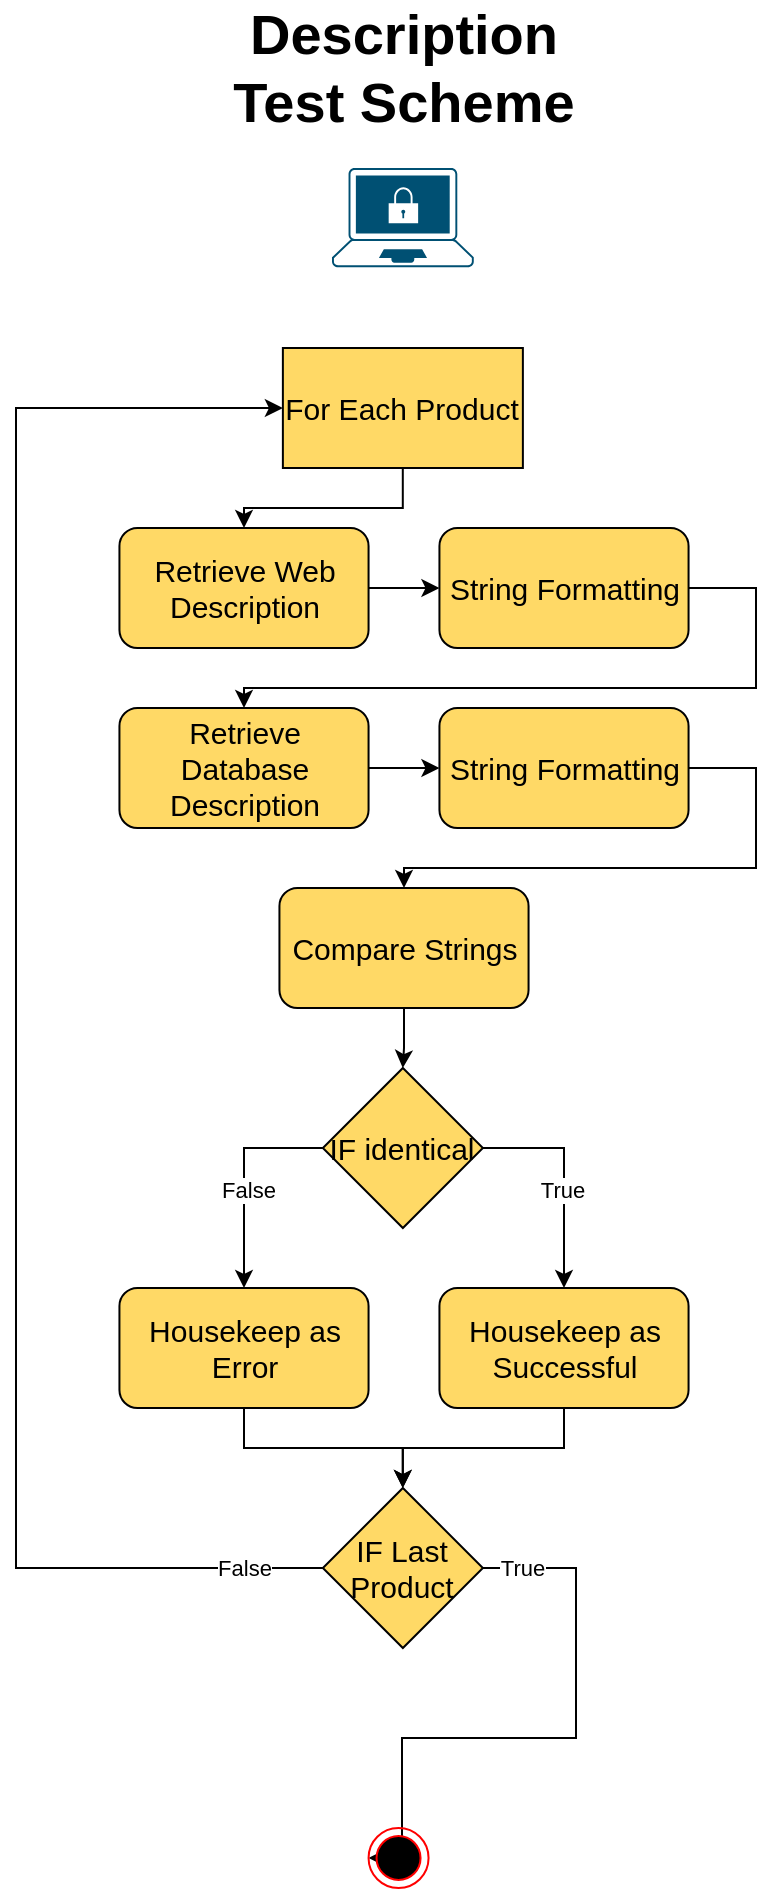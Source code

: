 <mxfile version="24.7.17" pages="2">
  <diagram name="Page-1" id="tDd_P_fbGUM8nw2j38kp">
    <mxGraphModel dx="1434" dy="836" grid="1" gridSize="10" guides="1" tooltips="1" connect="1" arrows="1" fold="1" page="1" pageScale="1" pageWidth="827" pageHeight="1169" math="0" shadow="0">
      <root>
        <mxCell id="0" />
        <mxCell id="1" parent="0" />
        <mxCell id="HUikAa0RxrkE-3Tup64A-1" value="&lt;font size=&quot;1&quot; style=&quot;&quot;&gt;&lt;b style=&quot;font-size: 28px;&quot;&gt;Description Test Scheme&lt;/b&gt;&lt;/font&gt;" style="text;html=1;align=center;verticalAlign=middle;whiteSpace=wrap;rounded=0;" parent="1" vertex="1">
          <mxGeometry x="306" y="60" width="216" height="40" as="geometry" />
        </mxCell>
        <mxCell id="cVJBtghg0CeNjmG-E4HJ-45" value="" style="points=[[0.13,0.02,0],[0.5,0,0],[0.87,0.02,0],[0.885,0.4,0],[0.985,0.985,0],[0.5,1,0],[0.015,0.985,0],[0.115,0.4,0]];verticalLabelPosition=bottom;sketch=0;html=1;verticalAlign=top;aspect=fixed;align=center;pointerEvents=1;shape=mxgraph.cisco19.secure_endpoints;fillColor=#005073;strokeColor=none;labelPosition=center;" vertex="1" parent="1">
          <mxGeometry x="378.0" y="130" width="70.89" height="49.62" as="geometry" />
        </mxCell>
        <mxCell id="NSuJYSi_IksAZ4CVuygX-8" style="edgeStyle=orthogonalEdgeStyle;rounded=0;orthogonalLoop=1;jettySize=auto;html=1;entryX=0;entryY=0.5;entryDx=0;entryDy=0;" edge="1" parent="1" source="cVJBtghg0CeNjmG-E4HJ-46" target="cVJBtghg0CeNjmG-E4HJ-49">
          <mxGeometry relative="1" as="geometry" />
        </mxCell>
        <mxCell id="cVJBtghg0CeNjmG-E4HJ-46" value="&lt;font style=&quot;font-size: 15px;&quot;&gt;Retrieve Web Description&lt;/font&gt;" style="rounded=1;whiteSpace=wrap;html=1;fillColor=#FFD966;movable=1;resizable=1;rotatable=1;deletable=1;editable=1;locked=0;connectable=1;container=0;fontSize=10;" vertex="1" parent="1">
          <mxGeometry x="271.72" y="310" width="124.56" height="60" as="geometry" />
        </mxCell>
        <mxCell id="NSuJYSi_IksAZ4CVuygX-7" style="edgeStyle=orthogonalEdgeStyle;rounded=0;orthogonalLoop=1;jettySize=auto;html=1;" edge="1" parent="1" source="cVJBtghg0CeNjmG-E4HJ-47" target="cVJBtghg0CeNjmG-E4HJ-46">
          <mxGeometry relative="1" as="geometry" />
        </mxCell>
        <mxCell id="cVJBtghg0CeNjmG-E4HJ-47" value="&lt;font style=&quot;font-size: 15px;&quot;&gt;For Each Product&lt;/font&gt;" style="rounded=0;whiteSpace=wrap;html=1;fillColor=#FFD966;" vertex="1" parent="1">
          <mxGeometry x="353.44" y="220" width="120" height="60" as="geometry" />
        </mxCell>
        <mxCell id="NSuJYSi_IksAZ4CVuygX-9" style="edgeStyle=orthogonalEdgeStyle;rounded=0;orthogonalLoop=1;jettySize=auto;html=1;" edge="1" parent="1" source="cVJBtghg0CeNjmG-E4HJ-49" target="cVJBtghg0CeNjmG-E4HJ-50">
          <mxGeometry relative="1" as="geometry">
            <Array as="points">
              <mxPoint x="590" y="340" />
              <mxPoint x="590" y="390" />
              <mxPoint x="334" y="390" />
            </Array>
          </mxGeometry>
        </mxCell>
        <mxCell id="cVJBtghg0CeNjmG-E4HJ-49" value="&lt;span style=&quot;font-size: 15px;&quot;&gt;String Formatting&lt;/span&gt;" style="rounded=1;whiteSpace=wrap;html=1;fillColor=#FFD966;movable=1;resizable=1;rotatable=1;deletable=1;editable=1;locked=0;connectable=1;container=0;fontSize=10;" vertex="1" parent="1">
          <mxGeometry x="431.72" y="310" width="124.56" height="60" as="geometry" />
        </mxCell>
        <mxCell id="NSuJYSi_IksAZ4CVuygX-10" style="edgeStyle=orthogonalEdgeStyle;rounded=0;orthogonalLoop=1;jettySize=auto;html=1;" edge="1" parent="1" source="cVJBtghg0CeNjmG-E4HJ-50" target="cVJBtghg0CeNjmG-E4HJ-51">
          <mxGeometry relative="1" as="geometry" />
        </mxCell>
        <mxCell id="cVJBtghg0CeNjmG-E4HJ-50" value="&lt;span style=&quot;font-size: 15px;&quot;&gt;Retrieve Database Description&lt;/span&gt;" style="rounded=1;whiteSpace=wrap;html=1;fillColor=#FFD966;movable=1;resizable=1;rotatable=1;deletable=1;editable=1;locked=0;connectable=1;container=0;fontSize=10;" vertex="1" parent="1">
          <mxGeometry x="271.72" y="400" width="124.56" height="60" as="geometry" />
        </mxCell>
        <mxCell id="NSuJYSi_IksAZ4CVuygX-11" style="edgeStyle=orthogonalEdgeStyle;rounded=0;orthogonalLoop=1;jettySize=auto;html=1;entryX=0.5;entryY=0;entryDx=0;entryDy=0;" edge="1" parent="1" source="cVJBtghg0CeNjmG-E4HJ-51" target="cVJBtghg0CeNjmG-E4HJ-52">
          <mxGeometry relative="1" as="geometry">
            <Array as="points">
              <mxPoint x="590" y="430" />
              <mxPoint x="590" y="480" />
              <mxPoint x="414" y="480" />
            </Array>
          </mxGeometry>
        </mxCell>
        <mxCell id="cVJBtghg0CeNjmG-E4HJ-51" value="&lt;span style=&quot;font-size: 15px;&quot;&gt;String Formatting&lt;/span&gt;" style="rounded=1;whiteSpace=wrap;html=1;fillColor=#FFD966;movable=1;resizable=1;rotatable=1;deletable=1;editable=1;locked=0;connectable=1;container=0;fontSize=10;" vertex="1" parent="1">
          <mxGeometry x="431.72" y="400" width="124.56" height="60" as="geometry" />
        </mxCell>
        <mxCell id="NSuJYSi_IksAZ4CVuygX-12" style="edgeStyle=orthogonalEdgeStyle;rounded=0;orthogonalLoop=1;jettySize=auto;html=1;" edge="1" parent="1" source="cVJBtghg0CeNjmG-E4HJ-52" target="cVJBtghg0CeNjmG-E4HJ-53">
          <mxGeometry relative="1" as="geometry" />
        </mxCell>
        <mxCell id="cVJBtghg0CeNjmG-E4HJ-52" value="&lt;span style=&quot;font-size: 15px;&quot;&gt;Compare Strings&lt;/span&gt;" style="rounded=1;whiteSpace=wrap;html=1;fillColor=#FFD966;movable=1;resizable=1;rotatable=1;deletable=1;editable=1;locked=0;connectable=1;container=0;fontSize=10;" vertex="1" parent="1">
          <mxGeometry x="351.72" y="490" width="124.56" height="60" as="geometry" />
        </mxCell>
        <mxCell id="cVJBtghg0CeNjmG-E4HJ-55" style="edgeStyle=orthogonalEdgeStyle;rounded=0;orthogonalLoop=1;jettySize=auto;html=1;entryX=0.5;entryY=0;entryDx=0;entryDy=0;" edge="1" parent="1" source="cVJBtghg0CeNjmG-E4HJ-53" target="cVJBtghg0CeNjmG-E4HJ-54">
          <mxGeometry relative="1" as="geometry">
            <Array as="points">
              <mxPoint x="494" y="620" />
            </Array>
          </mxGeometry>
        </mxCell>
        <mxCell id="cVJBtghg0CeNjmG-E4HJ-56" value="True" style="edgeLabel;html=1;align=center;verticalAlign=middle;resizable=0;points=[];" vertex="1" connectable="0" parent="cVJBtghg0CeNjmG-E4HJ-55">
          <mxGeometry x="0.101" y="-1" relative="1" as="geometry">
            <mxPoint as="offset" />
          </mxGeometry>
        </mxCell>
        <mxCell id="cVJBtghg0CeNjmG-E4HJ-58" style="edgeStyle=orthogonalEdgeStyle;rounded=0;orthogonalLoop=1;jettySize=auto;html=1;entryX=0.5;entryY=0;entryDx=0;entryDy=0;" edge="1" parent="1" source="cVJBtghg0CeNjmG-E4HJ-53" target="cVJBtghg0CeNjmG-E4HJ-57">
          <mxGeometry relative="1" as="geometry">
            <Array as="points">
              <mxPoint x="334" y="620" />
            </Array>
          </mxGeometry>
        </mxCell>
        <mxCell id="cVJBtghg0CeNjmG-E4HJ-59" value="False" style="edgeLabel;html=1;align=center;verticalAlign=middle;resizable=0;points=[];" vertex="1" connectable="0" parent="cVJBtghg0CeNjmG-E4HJ-58">
          <mxGeometry x="0.102" y="2" relative="1" as="geometry">
            <mxPoint as="offset" />
          </mxGeometry>
        </mxCell>
        <mxCell id="cVJBtghg0CeNjmG-E4HJ-53" value="&lt;font style=&quot;font-size: 15px;&quot;&gt;IF identical&lt;/font&gt;" style="rhombus;whiteSpace=wrap;html=1;fillColor=#FFD966;" vertex="1" parent="1">
          <mxGeometry x="373.44" y="580" width="80" height="80" as="geometry" />
        </mxCell>
        <mxCell id="NSuJYSi_IksAZ4CVuygX-6" style="edgeStyle=orthogonalEdgeStyle;rounded=0;orthogonalLoop=1;jettySize=auto;html=1;" edge="1" parent="1" source="cVJBtghg0CeNjmG-E4HJ-54" target="cVJBtghg0CeNjmG-E4HJ-60">
          <mxGeometry relative="1" as="geometry" />
        </mxCell>
        <mxCell id="cVJBtghg0CeNjmG-E4HJ-54" value="&lt;span style=&quot;font-size: 15px;&quot;&gt;Housekeep as Successful&lt;/span&gt;" style="rounded=1;whiteSpace=wrap;html=1;fillColor=#FFD966;movable=1;resizable=1;rotatable=1;deletable=1;editable=1;locked=0;connectable=1;container=0;fontSize=10;" vertex="1" parent="1">
          <mxGeometry x="431.72" y="690" width="124.56" height="60" as="geometry" />
        </mxCell>
        <mxCell id="NSuJYSi_IksAZ4CVuygX-5" style="edgeStyle=orthogonalEdgeStyle;rounded=0;orthogonalLoop=1;jettySize=auto;html=1;" edge="1" parent="1" source="cVJBtghg0CeNjmG-E4HJ-57" target="cVJBtghg0CeNjmG-E4HJ-60">
          <mxGeometry relative="1" as="geometry" />
        </mxCell>
        <mxCell id="cVJBtghg0CeNjmG-E4HJ-57" value="&lt;span style=&quot;font-size: 15px;&quot;&gt;Housekeep as Error&lt;/span&gt;" style="rounded=1;whiteSpace=wrap;html=1;fillColor=#FFD966;movable=1;resizable=1;rotatable=1;deletable=1;editable=1;locked=0;connectable=1;container=0;fontSize=10;" vertex="1" parent="1">
          <mxGeometry x="271.72" y="690" width="124.56" height="60" as="geometry" />
        </mxCell>
        <mxCell id="cVJBtghg0CeNjmG-E4HJ-61" style="edgeStyle=orthogonalEdgeStyle;rounded=0;orthogonalLoop=1;jettySize=auto;html=1;entryX=0;entryY=0.5;entryDx=0;entryDy=0;" edge="1" parent="1" source="cVJBtghg0CeNjmG-E4HJ-60" target="cVJBtghg0CeNjmG-E4HJ-47">
          <mxGeometry relative="1" as="geometry">
            <Array as="points">
              <mxPoint x="220" y="830" />
              <mxPoint x="220" y="250" />
            </Array>
          </mxGeometry>
        </mxCell>
        <mxCell id="cVJBtghg0CeNjmG-E4HJ-62" value="False" style="edgeLabel;html=1;align=center;verticalAlign=middle;resizable=0;points=[];" vertex="1" connectable="0" parent="cVJBtghg0CeNjmG-E4HJ-61">
          <mxGeometry x="-0.904" relative="1" as="geometry">
            <mxPoint x="2" as="offset" />
          </mxGeometry>
        </mxCell>
        <mxCell id="NSuJYSi_IksAZ4CVuygX-3" style="edgeStyle=orthogonalEdgeStyle;rounded=0;orthogonalLoop=1;jettySize=auto;html=1;entryX=0;entryY=0.5;entryDx=0;entryDy=0;" edge="1" parent="1" source="cVJBtghg0CeNjmG-E4HJ-60" target="NSuJYSi_IksAZ4CVuygX-1">
          <mxGeometry relative="1" as="geometry">
            <Array as="points">
              <mxPoint x="500" y="830" />
              <mxPoint x="500" y="915" />
              <mxPoint x="413" y="915" />
              <mxPoint x="413" y="975" />
            </Array>
          </mxGeometry>
        </mxCell>
        <mxCell id="NSuJYSi_IksAZ4CVuygX-4" value="True" style="edgeLabel;html=1;align=center;verticalAlign=middle;resizable=0;points=[];" vertex="1" connectable="0" parent="NSuJYSi_IksAZ4CVuygX-3">
          <mxGeometry x="0.338" y="-4" relative="1" as="geometry">
            <mxPoint x="39" y="-81" as="offset" />
          </mxGeometry>
        </mxCell>
        <mxCell id="cVJBtghg0CeNjmG-E4HJ-60" value="&lt;span style=&quot;font-size: 15px;&quot;&gt;IF Last Product&lt;/span&gt;" style="rhombus;whiteSpace=wrap;html=1;fillColor=#FFD966;" vertex="1" parent="1">
          <mxGeometry x="373.44" y="790" width="80" height="80" as="geometry" />
        </mxCell>
        <mxCell id="NSuJYSi_IksAZ4CVuygX-1" value="" style="ellipse;html=1;shape=endState;fillColor=#000000;strokeColor=#ff0000;" vertex="1" parent="1">
          <mxGeometry x="396.28" y="960" width="30" height="30" as="geometry" />
        </mxCell>
      </root>
    </mxGraphModel>
  </diagram>
  <diagram id="OZ8tlOinEQ9OBVNE04-p" name="Page-2">
    <mxGraphModel dx="1434" dy="836" grid="1" gridSize="10" guides="1" tooltips="1" connect="1" arrows="1" fold="1" page="1" pageScale="1" pageWidth="827" pageHeight="1169" math="0" shadow="0">
      <root>
        <mxCell id="0" />
        <mxCell id="1" parent="0" />
      </root>
    </mxGraphModel>
  </diagram>
</mxfile>
